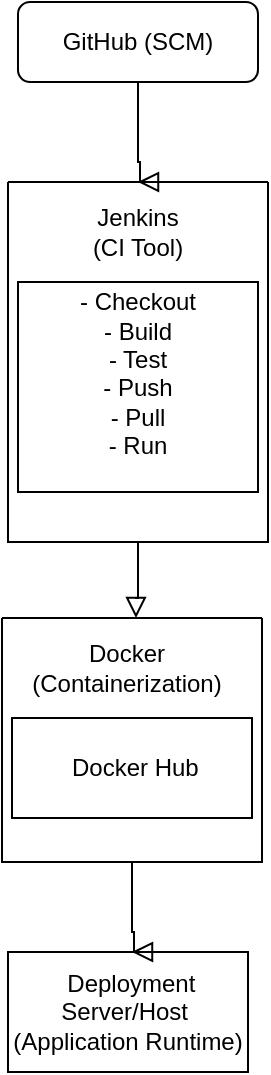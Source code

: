 <mxfile version="24.7.5">
  <diagram id="C5RBs43oDa-KdzZeNtuy" name="Page-1">
    <mxGraphModel dx="1050" dy="522" grid="1" gridSize="10" guides="1" tooltips="1" connect="1" arrows="1" fold="1" page="1" pageScale="1" pageWidth="827" pageHeight="1169" math="0" shadow="0">
      <root>
        <mxCell id="WIyWlLk6GJQsqaUBKTNV-0" />
        <mxCell id="WIyWlLk6GJQsqaUBKTNV-1" parent="WIyWlLk6GJQsqaUBKTNV-0" />
        <mxCell id="WIyWlLk6GJQsqaUBKTNV-2" value="" style="rounded=0;html=1;jettySize=auto;orthogonalLoop=1;fontSize=11;endArrow=block;endFill=0;endSize=8;strokeWidth=1;shadow=0;labelBackgroundColor=none;edgeStyle=orthogonalEdgeStyle;" parent="WIyWlLk6GJQsqaUBKTNV-1" source="WIyWlLk6GJQsqaUBKTNV-3" edge="1">
          <mxGeometry relative="1" as="geometry">
            <mxPoint x="220" y="170" as="targetPoint" />
            <Array as="points">
              <mxPoint x="220" y="160" />
              <mxPoint x="221" y="160" />
            </Array>
          </mxGeometry>
        </mxCell>
        <mxCell id="WIyWlLk6GJQsqaUBKTNV-3" value="GitHub (SCM)" style="rounded=1;whiteSpace=wrap;html=1;fontSize=12;glass=0;strokeWidth=1;shadow=0;" parent="WIyWlLk6GJQsqaUBKTNV-1" vertex="1">
          <mxGeometry x="160" y="80" width="120" height="40" as="geometry" />
        </mxCell>
        <mxCell id="jObMaKEJ7wIPlFMldts4-8" value="" style="swimlane;startSize=0;" vertex="1" parent="WIyWlLk6GJQsqaUBKTNV-1">
          <mxGeometry x="155" y="170" width="130" height="180" as="geometry" />
        </mxCell>
        <mxCell id="jObMaKEJ7wIPlFMldts4-5" value="&#xa;   - Checkout&#xa;   - Build&#xa;   - Test&#xa;   - Push&#xa;   - Pull&#xa;   - Run&#xa;&#xa;" style="rounded=0;whiteSpace=wrap;html=1;" vertex="1" parent="jObMaKEJ7wIPlFMldts4-8">
          <mxGeometry x="5" y="50" width="120" height="105" as="geometry" />
        </mxCell>
        <mxCell id="jObMaKEJ7wIPlFMldts4-6" value="Jenkins (CI Tool)" style="text;html=1;align=center;verticalAlign=middle;whiteSpace=wrap;rounded=0;" vertex="1" parent="jObMaKEJ7wIPlFMldts4-8">
          <mxGeometry x="35" y="10" width="60" height="30" as="geometry" />
        </mxCell>
        <mxCell id="jObMaKEJ7wIPlFMldts4-9" value="" style="swimlane;startSize=0;" vertex="1" parent="WIyWlLk6GJQsqaUBKTNV-1">
          <mxGeometry x="152" y="388" width="130" height="122" as="geometry" />
        </mxCell>
        <mxCell id="jObMaKEJ7wIPlFMldts4-10" value="&amp;nbsp;Docker Hub" style="rounded=0;whiteSpace=wrap;html=1;" vertex="1" parent="jObMaKEJ7wIPlFMldts4-9">
          <mxGeometry x="5" y="50" width="120" height="50" as="geometry" />
        </mxCell>
        <mxCell id="jObMaKEJ7wIPlFMldts4-11" value="Docker (Containerization)" style="text;html=1;align=center;verticalAlign=middle;whiteSpace=wrap;rounded=0;" vertex="1" parent="jObMaKEJ7wIPlFMldts4-9">
          <mxGeometry x="30" y="10" width="65" height="30" as="geometry" />
        </mxCell>
        <mxCell id="jObMaKEJ7wIPlFMldts4-12" value="&amp;nbsp;Deployment Server/Host&amp;nbsp; (Application Runtime)" style="rounded=0;whiteSpace=wrap;html=1;" vertex="1" parent="WIyWlLk6GJQsqaUBKTNV-1">
          <mxGeometry x="155" y="555" width="120" height="60" as="geometry" />
        </mxCell>
        <mxCell id="jObMaKEJ7wIPlFMldts4-14" value="" style="rounded=0;html=1;jettySize=auto;orthogonalLoop=1;fontSize=11;endArrow=block;endFill=0;endSize=8;strokeWidth=1;shadow=0;labelBackgroundColor=none;edgeStyle=orthogonalEdgeStyle;exitX=0.5;exitY=1;exitDx=0;exitDy=0;" edge="1" parent="WIyWlLk6GJQsqaUBKTNV-1" source="jObMaKEJ7wIPlFMldts4-8">
          <mxGeometry relative="1" as="geometry">
            <mxPoint x="219" y="360" as="sourcePoint" />
            <mxPoint x="219" y="388" as="targetPoint" />
            <Array as="points">
              <mxPoint x="220" y="378" />
              <mxPoint x="219" y="378" />
            </Array>
          </mxGeometry>
        </mxCell>
        <mxCell id="jObMaKEJ7wIPlFMldts4-15" value="" style="rounded=0;html=1;jettySize=auto;orthogonalLoop=1;fontSize=11;endArrow=block;endFill=0;endSize=8;strokeWidth=1;shadow=0;labelBackgroundColor=none;edgeStyle=orthogonalEdgeStyle;exitX=0.5;exitY=1;exitDx=0;exitDy=0;" edge="1" parent="WIyWlLk6GJQsqaUBKTNV-1" source="jObMaKEJ7wIPlFMldts4-9">
          <mxGeometry relative="1" as="geometry">
            <mxPoint x="220" y="520" as="sourcePoint" />
            <mxPoint x="217" y="555" as="targetPoint" />
            <Array as="points">
              <mxPoint x="217" y="545" />
              <mxPoint x="218" y="545" />
            </Array>
          </mxGeometry>
        </mxCell>
      </root>
    </mxGraphModel>
  </diagram>
</mxfile>
